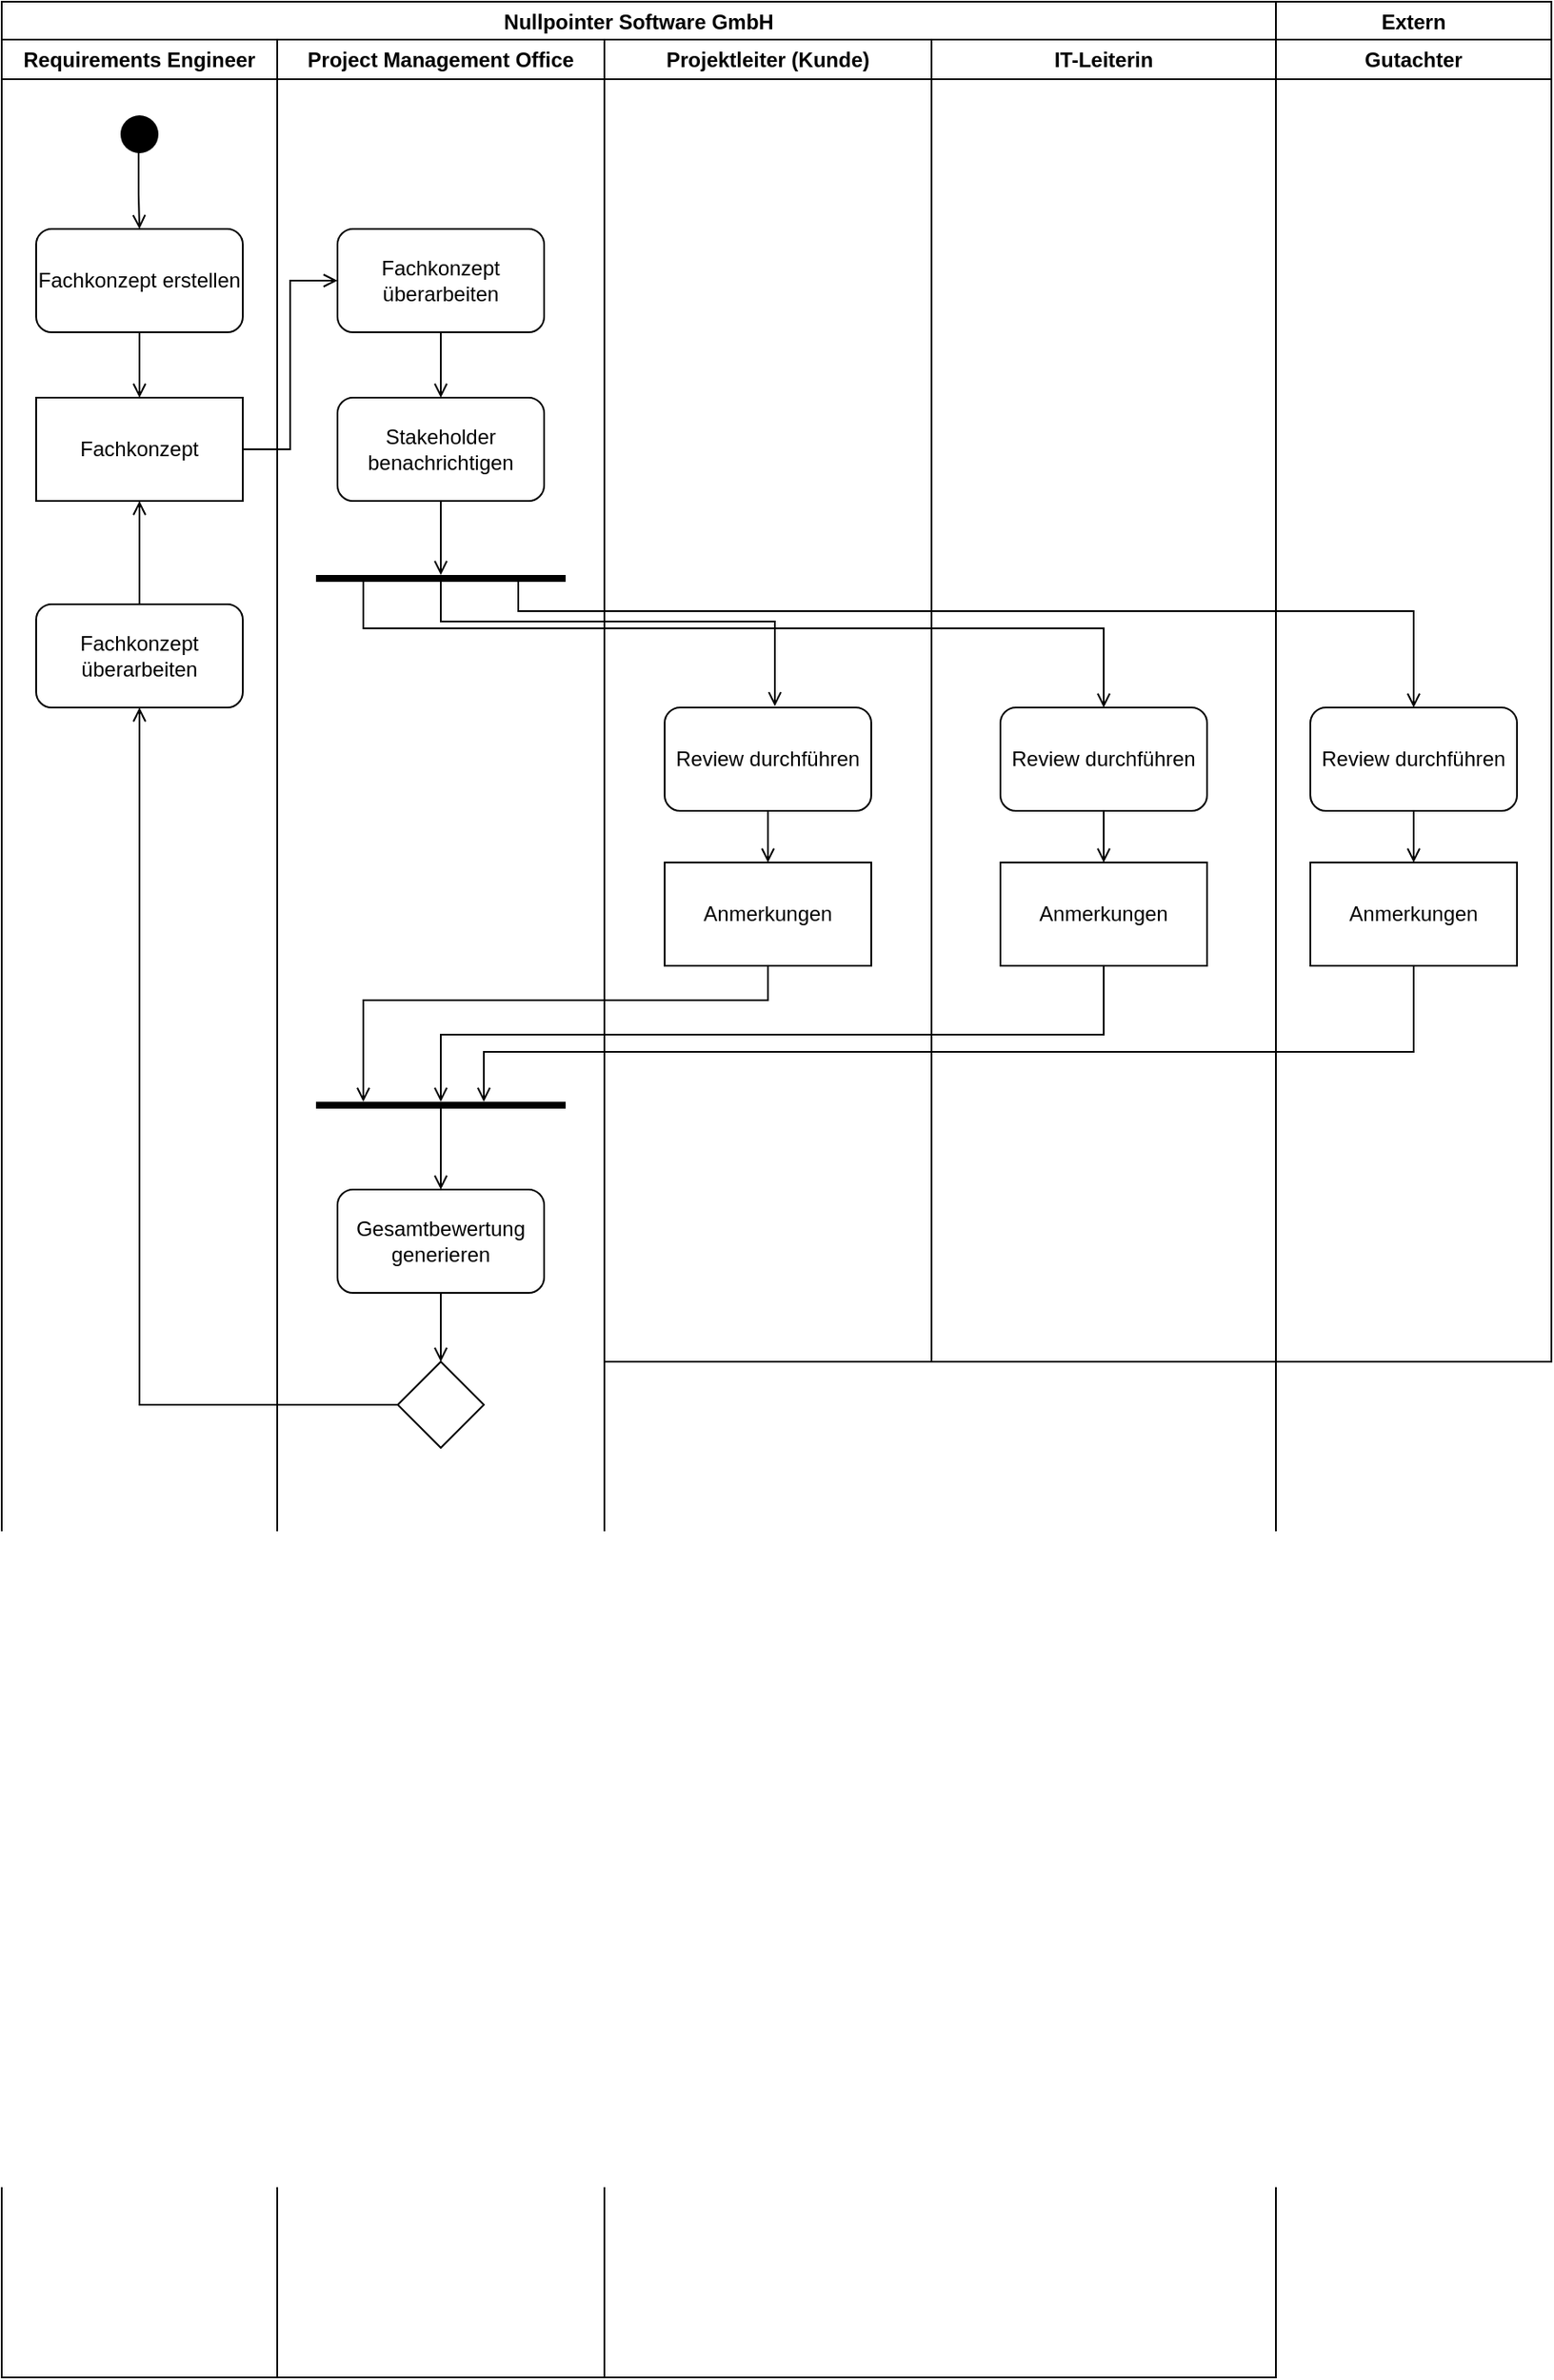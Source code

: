 <mxfile version="26.2.10">
  <diagram name="Page-1" id="e7e014a7-5840-1c2e-5031-d8a46d1fe8dd">
    <mxGraphModel dx="1680" dy="884" grid="1" gridSize="10" guides="1" tooltips="1" connect="1" arrows="1" fold="1" page="1" pageScale="1" pageWidth="1169" pageHeight="826" background="none" math="0" shadow="0">
      <root>
        <mxCell id="0" />
        <mxCell id="1" parent="0" />
        <mxCell id="2" value="Nullpointer Software GmbH" style="swimlane;whiteSpace=wrap" parent="1" vertex="1">
          <mxGeometry x="150" y="130" width="740" height="1380" as="geometry" />
        </mxCell>
        <mxCell id="3" value="Requirements Engineer" style="swimlane;whiteSpace=wrap" parent="2" vertex="1">
          <mxGeometry y="22" width="160" height="1358" as="geometry" />
        </mxCell>
        <mxCell id="7nI64X__2j-Hu28zdMV8-50" value="" style="edgeStyle=orthogonalEdgeStyle;rounded=0;orthogonalLoop=1;jettySize=auto;html=1;exitX=0.483;exitY=0.733;exitDx=0;exitDy=0;exitPerimeter=0;endArrow=open;endFill=0;" edge="1" parent="3" source="5" target="7nI64X__2j-Hu28zdMV8-49">
          <mxGeometry relative="1" as="geometry" />
        </mxCell>
        <mxCell id="5" value="" style="ellipse;shape=startState;fillColor=#000000;strokeColor=none;" parent="3" vertex="1">
          <mxGeometry x="65" y="40" width="30" height="30" as="geometry" />
        </mxCell>
        <mxCell id="7nI64X__2j-Hu28zdMV8-99" style="edgeStyle=orthogonalEdgeStyle;rounded=0;orthogonalLoop=1;jettySize=auto;html=1;exitX=0.5;exitY=1;exitDx=0;exitDy=0;entryX=0.5;entryY=0;entryDx=0;entryDy=0;endArrow=open;endFill=0;" edge="1" parent="3" source="7nI64X__2j-Hu28zdMV8-49" target="7nI64X__2j-Hu28zdMV8-51">
          <mxGeometry relative="1" as="geometry" />
        </mxCell>
        <mxCell id="7nI64X__2j-Hu28zdMV8-49" value="Fachkonzept erstellen" style="rounded=1;whiteSpace=wrap;html=1;" vertex="1" parent="3">
          <mxGeometry x="20" y="110" width="120" height="60" as="geometry" />
        </mxCell>
        <mxCell id="7nI64X__2j-Hu28zdMV8-51" value="Fachkonzept" style="rounded=0;whiteSpace=wrap;html=1;" vertex="1" parent="3">
          <mxGeometry x="20" y="208" width="120" height="60" as="geometry" />
        </mxCell>
        <mxCell id="7nI64X__2j-Hu28zdMV8-116" style="edgeStyle=orthogonalEdgeStyle;rounded=0;orthogonalLoop=1;jettySize=auto;html=1;entryX=0.5;entryY=1;entryDx=0;entryDy=0;endArrow=open;endFill=0;" edge="1" parent="3" source="7nI64X__2j-Hu28zdMV8-114" target="7nI64X__2j-Hu28zdMV8-51">
          <mxGeometry relative="1" as="geometry" />
        </mxCell>
        <mxCell id="7nI64X__2j-Hu28zdMV8-114" value="Fachkonzept überarbeiten" style="rounded=1;whiteSpace=wrap;html=1;" vertex="1" parent="3">
          <mxGeometry x="20" y="328" width="120" height="60" as="geometry" />
        </mxCell>
        <mxCell id="4" value="Project Management Office" style="swimlane;whiteSpace=wrap" parent="2" vertex="1">
          <mxGeometry x="160" y="22" width="190" height="1358" as="geometry" />
        </mxCell>
        <mxCell id="7nI64X__2j-Hu28zdMV8-61" value="" style="edgeStyle=orthogonalEdgeStyle;rounded=0;orthogonalLoop=1;jettySize=auto;html=1;entryX=0.5;entryY=0;entryDx=0;entryDy=0;endArrow=open;endFill=0;" edge="1" parent="4" source="7nI64X__2j-Hu28zdMV8-52" target="7nI64X__2j-Hu28zdMV8-62">
          <mxGeometry relative="1" as="geometry">
            <mxPoint x="95" y="208" as="targetPoint" />
          </mxGeometry>
        </mxCell>
        <mxCell id="7nI64X__2j-Hu28zdMV8-52" value="Fachkonzept überarbeiten" style="rounded=1;whiteSpace=wrap;html=1;" vertex="1" parent="4">
          <mxGeometry x="35" y="110" width="120" height="60" as="geometry" />
        </mxCell>
        <mxCell id="7nI64X__2j-Hu28zdMV8-64" value="" style="edgeStyle=orthogonalEdgeStyle;rounded=0;orthogonalLoop=1;jettySize=auto;html=1;endArrow=open;endFill=0;" edge="1" parent="4" source="7nI64X__2j-Hu28zdMV8-62" target="7nI64X__2j-Hu28zdMV8-63">
          <mxGeometry relative="1" as="geometry" />
        </mxCell>
        <mxCell id="7nI64X__2j-Hu28zdMV8-62" value="Stakeholder benachrichtigen" style="rounded=1;whiteSpace=wrap;html=1;" vertex="1" parent="4">
          <mxGeometry x="35" y="208" width="120" height="60" as="geometry" />
        </mxCell>
        <mxCell id="7nI64X__2j-Hu28zdMV8-63" value="" style="line;strokeWidth=4;html=1;perimeter=backbonePerimeter;points=[];outlineConnect=0;" vertex="1" parent="4">
          <mxGeometry x="22.5" y="308" width="145" height="10" as="geometry" />
        </mxCell>
        <mxCell id="7nI64X__2j-Hu28zdMV8-105" style="edgeStyle=orthogonalEdgeStyle;rounded=0;orthogonalLoop=1;jettySize=auto;html=1;endArrow=open;endFill=0;" edge="1" parent="4" source="7nI64X__2j-Hu28zdMV8-100" target="7nI64X__2j-Hu28zdMV8-104">
          <mxGeometry relative="1" as="geometry" />
        </mxCell>
        <mxCell id="7nI64X__2j-Hu28zdMV8-100" value="" style="line;strokeWidth=4;html=1;perimeter=backbonePerimeter;points=[];outlineConnect=0;" vertex="1" parent="4">
          <mxGeometry x="22.5" y="608" width="145" height="22" as="geometry" />
        </mxCell>
        <mxCell id="7nI64X__2j-Hu28zdMV8-107" style="edgeStyle=orthogonalEdgeStyle;rounded=0;orthogonalLoop=1;jettySize=auto;html=1;entryX=0.5;entryY=0;entryDx=0;entryDy=0;endArrow=open;endFill=0;" edge="1" parent="4" source="7nI64X__2j-Hu28zdMV8-104" target="7nI64X__2j-Hu28zdMV8-106">
          <mxGeometry relative="1" as="geometry" />
        </mxCell>
        <mxCell id="7nI64X__2j-Hu28zdMV8-104" value="Gesamtbewertung generieren" style="rounded=1;whiteSpace=wrap;html=1;" vertex="1" parent="4">
          <mxGeometry x="35" y="668" width="120" height="60" as="geometry" />
        </mxCell>
        <mxCell id="7nI64X__2j-Hu28zdMV8-106" value="" style="rhombus;whiteSpace=wrap;html=1;" vertex="1" parent="4">
          <mxGeometry x="70" y="768" width="50" height="50" as="geometry" />
        </mxCell>
        <mxCell id="7nI64X__2j-Hu28zdMV8-53" value="Projektleiter (Kunde)" style="swimlane;whiteSpace=wrap;startSize=23;" vertex="1" parent="2">
          <mxGeometry x="350" y="22" width="190" height="768" as="geometry" />
        </mxCell>
        <mxCell id="7nI64X__2j-Hu28zdMV8-96" style="edgeStyle=orthogonalEdgeStyle;rounded=0;orthogonalLoop=1;jettySize=auto;html=1;entryX=0.5;entryY=0;entryDx=0;entryDy=0;endArrow=open;endFill=0;" edge="1" parent="7nI64X__2j-Hu28zdMV8-53" source="7nI64X__2j-Hu28zdMV8-84" target="7nI64X__2j-Hu28zdMV8-95">
          <mxGeometry relative="1" as="geometry" />
        </mxCell>
        <mxCell id="7nI64X__2j-Hu28zdMV8-84" value="Review durchführen" style="rounded=1;whiteSpace=wrap;html=1;" vertex="1" parent="7nI64X__2j-Hu28zdMV8-53">
          <mxGeometry x="35" y="388" width="120" height="60" as="geometry" />
        </mxCell>
        <mxCell id="7nI64X__2j-Hu28zdMV8-95" value="Anmerkungen" style="rounded=0;whiteSpace=wrap;html=1;" vertex="1" parent="7nI64X__2j-Hu28zdMV8-53">
          <mxGeometry x="35" y="478" width="120" height="60" as="geometry" />
        </mxCell>
        <mxCell id="7nI64X__2j-Hu28zdMV8-55" value="IT-Leiterin" style="swimlane;whiteSpace=wrap;startSize=23;" vertex="1" parent="2">
          <mxGeometry x="540" y="22" width="200" height="768" as="geometry" />
        </mxCell>
        <mxCell id="7nI64X__2j-Hu28zdMV8-97" style="edgeStyle=orthogonalEdgeStyle;rounded=0;orthogonalLoop=1;jettySize=auto;html=1;exitX=0.5;exitY=1;exitDx=0;exitDy=0;entryX=0.5;entryY=0;entryDx=0;entryDy=0;endArrow=open;endFill=0;" edge="1" parent="7nI64X__2j-Hu28zdMV8-55" source="7nI64X__2j-Hu28zdMV8-65" target="7nI64X__2j-Hu28zdMV8-94">
          <mxGeometry relative="1" as="geometry" />
        </mxCell>
        <mxCell id="7nI64X__2j-Hu28zdMV8-65" value="Review durchführen" style="rounded=1;whiteSpace=wrap;html=1;" vertex="1" parent="7nI64X__2j-Hu28zdMV8-55">
          <mxGeometry x="40" y="388" width="120" height="60" as="geometry" />
        </mxCell>
        <mxCell id="7nI64X__2j-Hu28zdMV8-94" value="Anmerkungen" style="rounded=0;whiteSpace=wrap;html=1;" vertex="1" parent="7nI64X__2j-Hu28zdMV8-55">
          <mxGeometry x="40" y="478" width="120" height="60" as="geometry" />
        </mxCell>
        <mxCell id="7nI64X__2j-Hu28zdMV8-57" style="edgeStyle=orthogonalEdgeStyle;rounded=0;orthogonalLoop=1;jettySize=auto;html=1;entryX=0;entryY=0.5;entryDx=0;entryDy=0;endArrow=open;endFill=0;" edge="1" parent="2" source="7nI64X__2j-Hu28zdMV8-51" target="7nI64X__2j-Hu28zdMV8-52">
          <mxGeometry relative="1" as="geometry" />
        </mxCell>
        <mxCell id="7nI64X__2j-Hu28zdMV8-90" value="" style="edgeStyle=orthogonalEdgeStyle;rounded=0;orthogonalLoop=1;jettySize=auto;html=1;endArrow=open;endFill=0;entryX=0.537;entryY=-0.013;entryDx=0;entryDy=0;entryPerimeter=0;" edge="1" parent="2" source="7nI64X__2j-Hu28zdMV8-63" target="7nI64X__2j-Hu28zdMV8-84">
          <mxGeometry relative="1" as="geometry">
            <mxPoint x="220" y="340" as="sourcePoint" />
            <mxPoint x="220" y="383" as="targetPoint" />
            <Array as="points">
              <mxPoint x="255" y="360" />
              <mxPoint x="449" y="360" />
              <mxPoint x="449" y="409" />
            </Array>
          </mxGeometry>
        </mxCell>
        <mxCell id="7nI64X__2j-Hu28zdMV8-92" value="" style="edgeStyle=orthogonalEdgeStyle;rounded=0;orthogonalLoop=1;jettySize=auto;html=1;endArrow=open;endFill=0;entryX=0.5;entryY=0;entryDx=0;entryDy=0;" edge="1" parent="2" source="7nI64X__2j-Hu28zdMV8-63" target="7nI64X__2j-Hu28zdMV8-65">
          <mxGeometry relative="1" as="geometry">
            <mxPoint x="210" y="340" as="sourcePoint" />
            <mxPoint x="404" y="413" as="targetPoint" />
            <Array as="points">
              <mxPoint x="210" y="364" />
              <mxPoint x="640" y="364" />
            </Array>
          </mxGeometry>
        </mxCell>
        <mxCell id="7nI64X__2j-Hu28zdMV8-101" style="edgeStyle=orthogonalEdgeStyle;rounded=0;orthogonalLoop=1;jettySize=auto;html=1;endArrow=open;endFill=0;" edge="1" parent="2" source="7nI64X__2j-Hu28zdMV8-95" target="7nI64X__2j-Hu28zdMV8-100">
          <mxGeometry relative="1" as="geometry">
            <Array as="points">
              <mxPoint x="445" y="580" />
              <mxPoint x="210" y="580" />
            </Array>
          </mxGeometry>
        </mxCell>
        <mxCell id="7nI64X__2j-Hu28zdMV8-102" style="edgeStyle=orthogonalEdgeStyle;rounded=0;orthogonalLoop=1;jettySize=auto;html=1;endArrow=open;endFill=0;" edge="1" parent="2" source="7nI64X__2j-Hu28zdMV8-94" target="7nI64X__2j-Hu28zdMV8-100">
          <mxGeometry relative="1" as="geometry">
            <Array as="points">
              <mxPoint x="640" y="600" />
              <mxPoint x="255" y="600" />
            </Array>
          </mxGeometry>
        </mxCell>
        <mxCell id="7nI64X__2j-Hu28zdMV8-115" style="edgeStyle=orthogonalEdgeStyle;rounded=0;orthogonalLoop=1;jettySize=auto;html=1;entryX=0.5;entryY=1;entryDx=0;entryDy=0;endArrow=open;endFill=0;" edge="1" parent="2" source="7nI64X__2j-Hu28zdMV8-106" target="7nI64X__2j-Hu28zdMV8-114">
          <mxGeometry relative="1" as="geometry" />
        </mxCell>
        <mxCell id="7nI64X__2j-Hu28zdMV8-67" value="Extern" style="swimlane;whiteSpace=wrap" vertex="1" parent="1">
          <mxGeometry x="890" y="130" width="160" height="790" as="geometry" />
        </mxCell>
        <mxCell id="7nI64X__2j-Hu28zdMV8-68" value="Gutachter" style="swimlane;whiteSpace=wrap;startSize=23;" vertex="1" parent="7nI64X__2j-Hu28zdMV8-67">
          <mxGeometry y="22" width="160" height="768" as="geometry" />
        </mxCell>
        <mxCell id="7nI64X__2j-Hu28zdMV8-98" style="edgeStyle=orthogonalEdgeStyle;rounded=0;orthogonalLoop=1;jettySize=auto;html=1;exitX=0.5;exitY=1;exitDx=0;exitDy=0;endArrow=open;endFill=0;" edge="1" parent="7nI64X__2j-Hu28zdMV8-68" source="7nI64X__2j-Hu28zdMV8-83" target="7nI64X__2j-Hu28zdMV8-93">
          <mxGeometry relative="1" as="geometry" />
        </mxCell>
        <mxCell id="7nI64X__2j-Hu28zdMV8-83" value="Review durchführen" style="rounded=1;whiteSpace=wrap;html=1;" vertex="1" parent="7nI64X__2j-Hu28zdMV8-68">
          <mxGeometry x="20" y="388" width="120" height="60" as="geometry" />
        </mxCell>
        <mxCell id="7nI64X__2j-Hu28zdMV8-93" value="Anmerkungen" style="rounded=0;whiteSpace=wrap;html=1;" vertex="1" parent="7nI64X__2j-Hu28zdMV8-68">
          <mxGeometry x="20" y="478" width="120" height="60" as="geometry" />
        </mxCell>
        <mxCell id="7nI64X__2j-Hu28zdMV8-91" value="" style="edgeStyle=orthogonalEdgeStyle;rounded=0;orthogonalLoop=1;jettySize=auto;html=1;endArrow=open;endFill=0;" edge="1" parent="1" source="7nI64X__2j-Hu28zdMV8-63" target="7nI64X__2j-Hu28zdMV8-83">
          <mxGeometry relative="1" as="geometry">
            <mxPoint x="450" y="470" as="sourcePoint" />
            <mxPoint x="644" y="533" as="targetPoint" />
            <Array as="points">
              <mxPoint x="450" y="484" />
              <mxPoint x="970" y="484" />
            </Array>
          </mxGeometry>
        </mxCell>
        <mxCell id="7nI64X__2j-Hu28zdMV8-103" style="edgeStyle=orthogonalEdgeStyle;rounded=0;orthogonalLoop=1;jettySize=auto;html=1;exitX=0.5;exitY=1;exitDx=0;exitDy=0;endArrow=open;endFill=0;" edge="1" parent="1" source="7nI64X__2j-Hu28zdMV8-93" target="7nI64X__2j-Hu28zdMV8-100">
          <mxGeometry relative="1" as="geometry">
            <mxPoint x="480" y="750" as="targetPoint" />
            <Array as="points">
              <mxPoint x="970" y="740" />
              <mxPoint x="430" y="740" />
            </Array>
          </mxGeometry>
        </mxCell>
      </root>
    </mxGraphModel>
  </diagram>
</mxfile>
